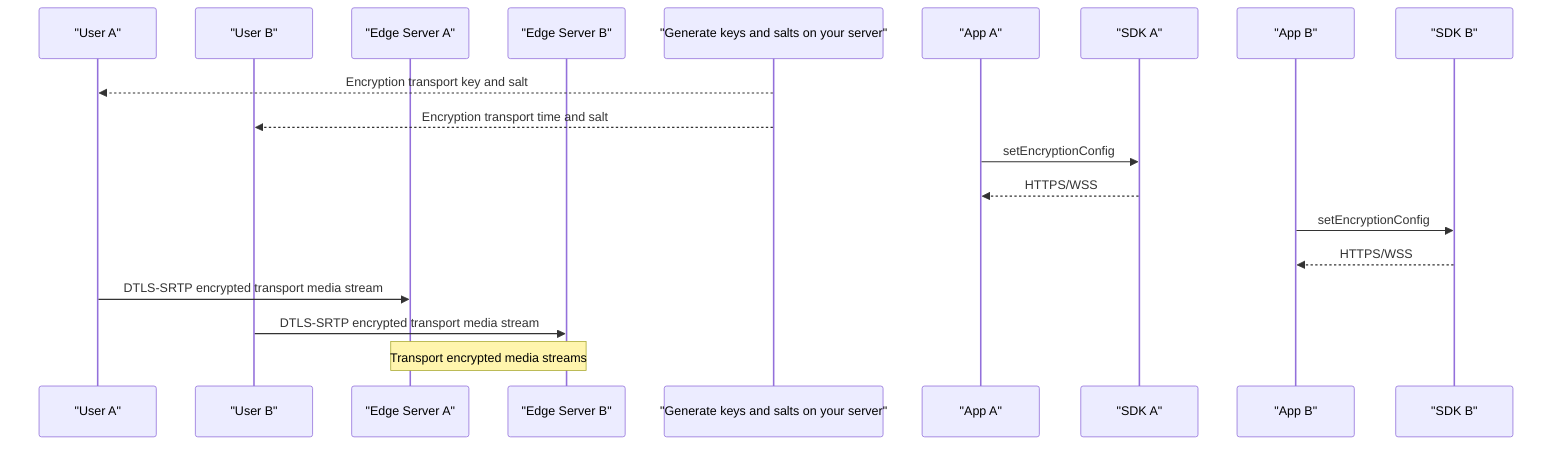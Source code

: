 sequenceDiagram
    participant User_A as "User A"
    participant User_B as "User B"
    participant Edge_Server_A as "Edge Server A"
    participant Edge_Server_B as "Edge Server B"
    participant Key_Generator as "Generate keys and salts on your server"
    participant App_A as "App A"
    participant SDK_A as "SDK A"
    participant App_B as "App B"
    participant SDK_B as "SDK B"

    Key_Generator -->> User_A: Encryption transport key and salt
    Key_Generator -->> User_B: Encryption transport time and salt

    App_A ->> SDK_A: setEncryptionConfig
    SDK_A -->> App_A: HTTPS/WSS 
    App_B ->> SDK_B: setEncryptionConfig
    SDK_B -->> App_B: HTTPS/WSS 

    User_A ->> Edge_Server_A: DTLS-SRTP encrypted transport media stream
    User_B ->> Edge_Server_B: DTLS-SRTP encrypted transport media stream

    Note over Edge_Server_A, Edge_Server_B: Transport encrypted media streams